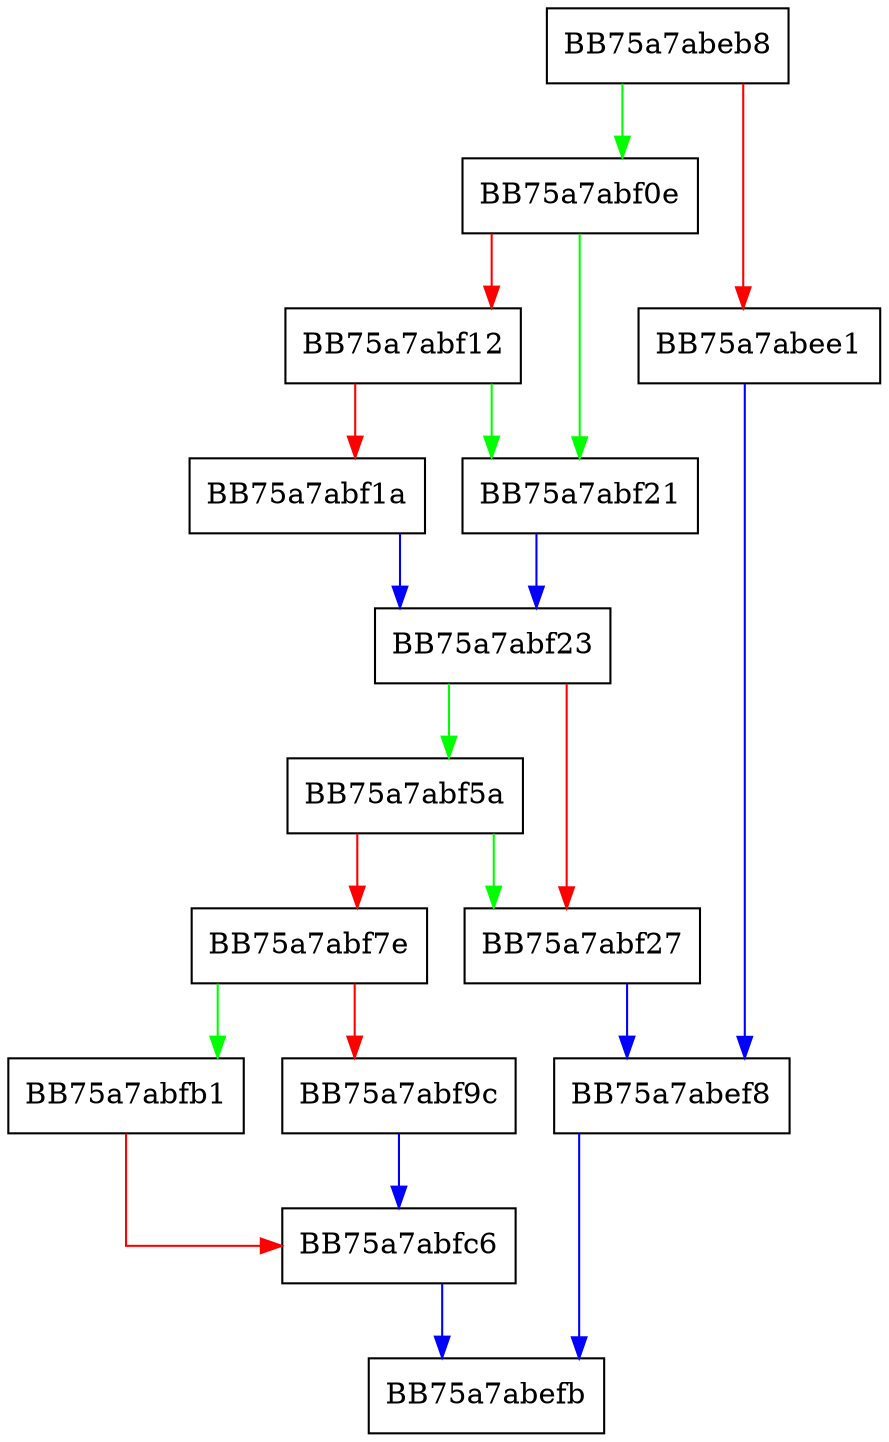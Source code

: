 digraph _write_internal {
  node [shape="box"];
  graph [splines=ortho];
  BB75a7abeb8 -> BB75a7abf0e [color="green"];
  BB75a7abeb8 -> BB75a7abee1 [color="red"];
  BB75a7abee1 -> BB75a7abef8 [color="blue"];
  BB75a7abef8 -> BB75a7abefb [color="blue"];
  BB75a7abf0e -> BB75a7abf21 [color="green"];
  BB75a7abf0e -> BB75a7abf12 [color="red"];
  BB75a7abf12 -> BB75a7abf21 [color="green"];
  BB75a7abf12 -> BB75a7abf1a [color="red"];
  BB75a7abf1a -> BB75a7abf23 [color="blue"];
  BB75a7abf21 -> BB75a7abf23 [color="blue"];
  BB75a7abf23 -> BB75a7abf5a [color="green"];
  BB75a7abf23 -> BB75a7abf27 [color="red"];
  BB75a7abf27 -> BB75a7abef8 [color="blue"];
  BB75a7abf5a -> BB75a7abf27 [color="green"];
  BB75a7abf5a -> BB75a7abf7e [color="red"];
  BB75a7abf7e -> BB75a7abfb1 [color="green"];
  BB75a7abf7e -> BB75a7abf9c [color="red"];
  BB75a7abf9c -> BB75a7abfc6 [color="blue"];
  BB75a7abfb1 -> BB75a7abfc6 [color="red"];
  BB75a7abfc6 -> BB75a7abefb [color="blue"];
}